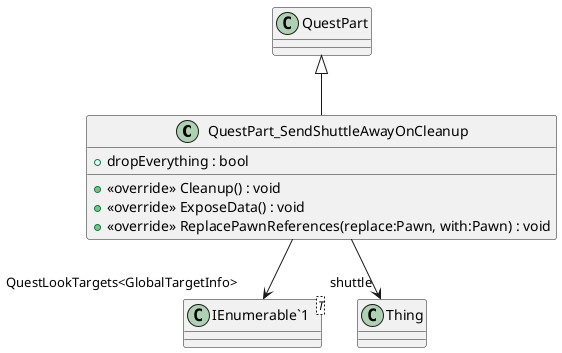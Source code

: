 @startuml
class QuestPart_SendShuttleAwayOnCleanup {
    + dropEverything : bool
    + <<override>> Cleanup() : void
    + <<override>> ExposeData() : void
    + <<override>> ReplacePawnReferences(replace:Pawn, with:Pawn) : void
}
class "IEnumerable`1"<T> {
}
QuestPart <|-- QuestPart_SendShuttleAwayOnCleanup
QuestPart_SendShuttleAwayOnCleanup --> "shuttle" Thing
QuestPart_SendShuttleAwayOnCleanup --> "QuestLookTargets<GlobalTargetInfo>" "IEnumerable`1"
@enduml
